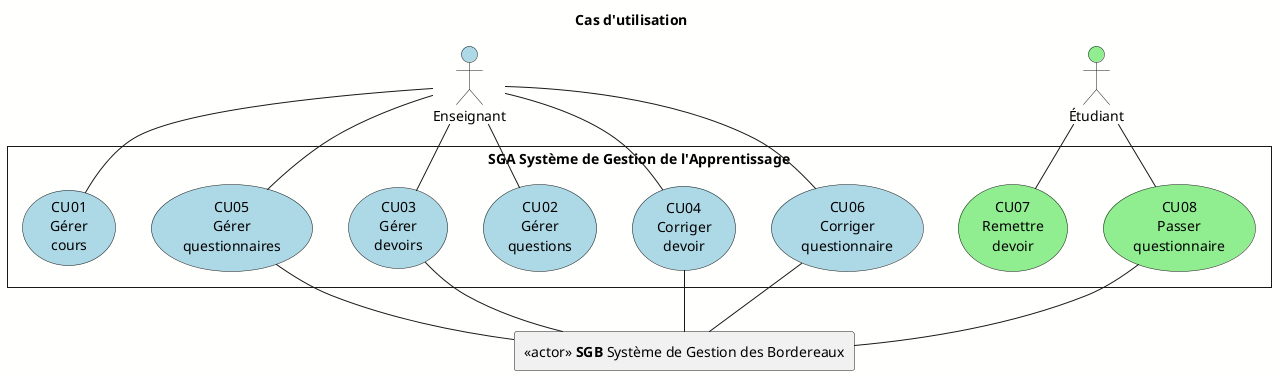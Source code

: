 @startuml DiagCasUtilisation
title Cas d'utilisation
skinparam style strictuml
skinparam backgroundcolor #FFFFFE
'left to right direction
rectangle "SGA Système de Gestion de l'Apprentissage" {
    (CU01\nGérer\ncours) as gc #lightblue
    (CU02\nGérer\nquestions) as gq2 #lightblue
    (CU03\nGérer\ndevoirs) as gd #lightblue
    (CU04\nCorriger\ndevoir) as cd #lightblue
    (CU05\nGérer\nquestionnaires) as gq1 #lightblue
    (CU06\nCorriger\nquestionnaire) as cq #lightblue
    (CU07\nRemettre\ndevoir) as rd #lightgreen
    (CU08\nPasser\nquestionnaire) as pq #lightgreen
}
'actor "Administrateur" as A
actor "Enseignant" as P #lightblue
actor "Étudiant" as E #lightgreen
rectangle "<<actor>> **SGB** Système de Gestion des Bordereaux" as signets
P -- gc
P -- gq1
P -- gq2
P -- gd
P -- cd
P -- cq
'A -- ie
E -- pq
E -- rd
signets -u- gq1
signets -u- gd
signets -u- pq
signets -u- cd
signets -u- cq
@enduml

@startuml DependanceCasUtilisations
digraph foo {
    label="Dépendences (préalables) des cas d'utilisation"
    labelloc=t fontsize=24 fontname="Arial"
    node [style=filled; fillcolor=lightblue; fontname="Arial"; fontsize=12]
    CU01 [label="CU01 Gérer cours"]
    CU02 [label="CU02 Gérer questions"]
    CU03 [label="CU03 Gérer devoirs"]
    CU04 [label=<<B>*CU04 Corriger devoir</B>>]
    CU05 [label="CU05 Gérer questionnaires"]
    CU06 [label="CU06 Corriger questionnaire"]
    node [style=filled; fillcolor=lightgreen]
    CU07 [label="CU07 Remettre devoir"]
    CU08 [label=<<B>*CU08 Passer questionnaire</B>>]
    ' dependences
    CU04 -> CU07 -> CU03;
    CU03 -> CU01
    CU06 -> CU08 -> CU05;
    CU05 -> { CU01 CU02 }
    CU02 -> CU01
}
@enduml

